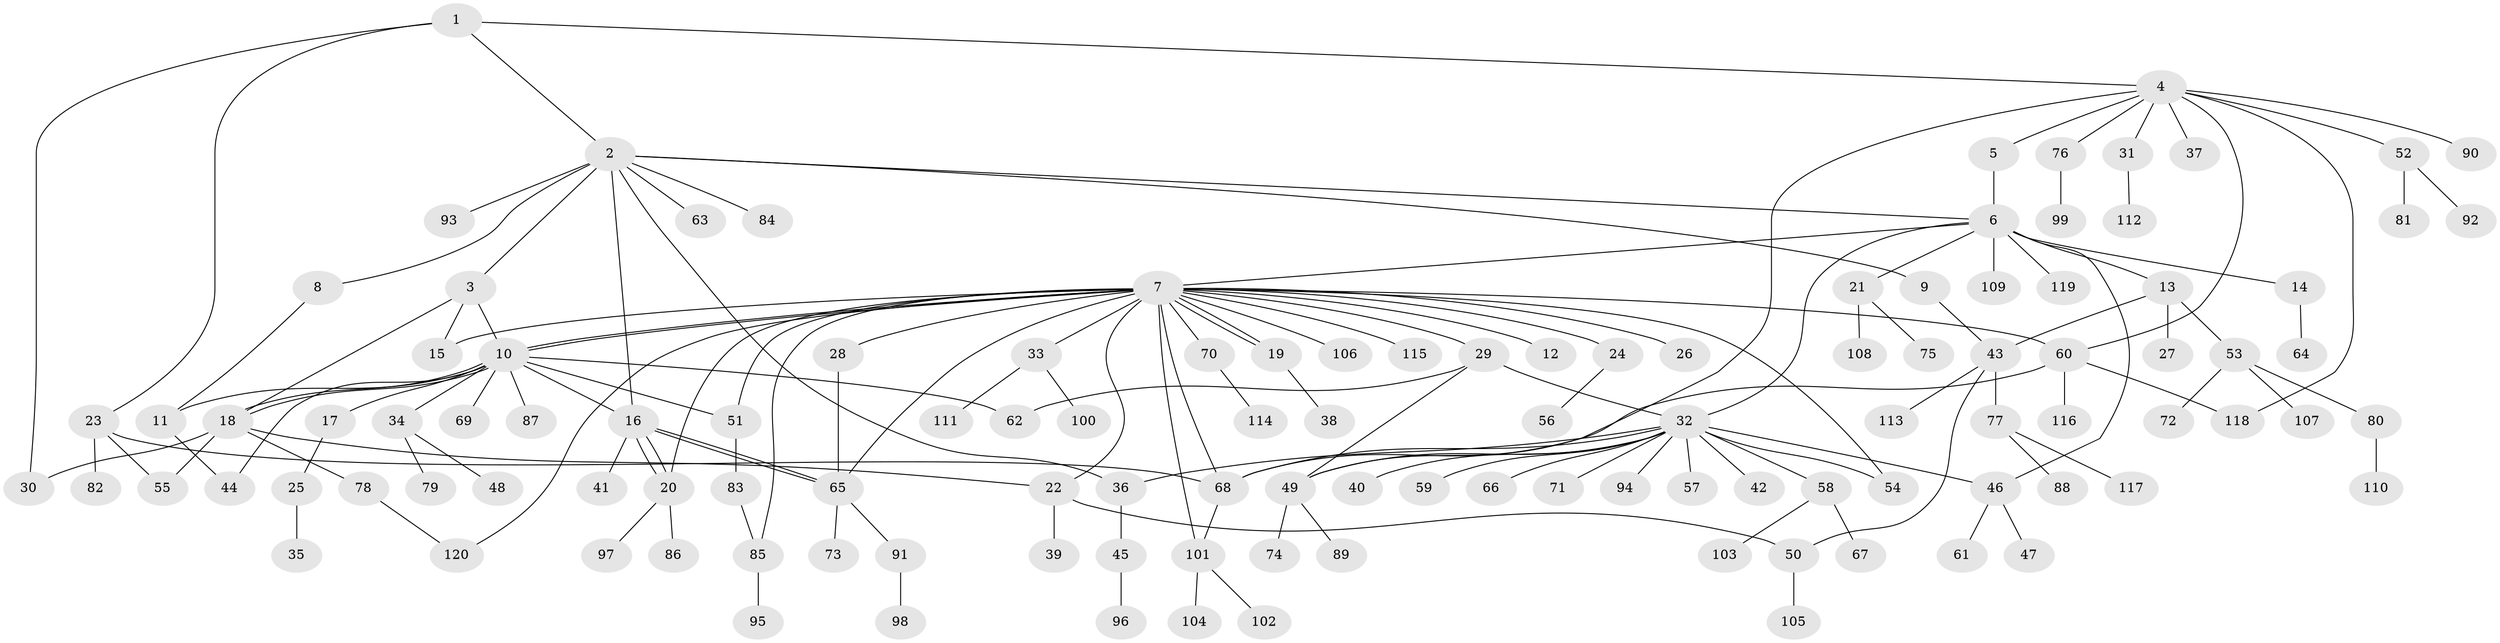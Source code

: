 // Generated by graph-tools (version 1.1) at 2025/11/02/27/25 16:11:10]
// undirected, 120 vertices, 155 edges
graph export_dot {
graph [start="1"]
  node [color=gray90,style=filled];
  1;
  2;
  3;
  4;
  5;
  6;
  7;
  8;
  9;
  10;
  11;
  12;
  13;
  14;
  15;
  16;
  17;
  18;
  19;
  20;
  21;
  22;
  23;
  24;
  25;
  26;
  27;
  28;
  29;
  30;
  31;
  32;
  33;
  34;
  35;
  36;
  37;
  38;
  39;
  40;
  41;
  42;
  43;
  44;
  45;
  46;
  47;
  48;
  49;
  50;
  51;
  52;
  53;
  54;
  55;
  56;
  57;
  58;
  59;
  60;
  61;
  62;
  63;
  64;
  65;
  66;
  67;
  68;
  69;
  70;
  71;
  72;
  73;
  74;
  75;
  76;
  77;
  78;
  79;
  80;
  81;
  82;
  83;
  84;
  85;
  86;
  87;
  88;
  89;
  90;
  91;
  92;
  93;
  94;
  95;
  96;
  97;
  98;
  99;
  100;
  101;
  102;
  103;
  104;
  105;
  106;
  107;
  108;
  109;
  110;
  111;
  112;
  113;
  114;
  115;
  116;
  117;
  118;
  119;
  120;
  1 -- 2;
  1 -- 4;
  1 -- 23;
  1 -- 30;
  2 -- 3;
  2 -- 6;
  2 -- 8;
  2 -- 9;
  2 -- 16;
  2 -- 36;
  2 -- 63;
  2 -- 84;
  2 -- 93;
  3 -- 10;
  3 -- 15;
  3 -- 18;
  4 -- 5;
  4 -- 31;
  4 -- 37;
  4 -- 49;
  4 -- 52;
  4 -- 60;
  4 -- 76;
  4 -- 90;
  4 -- 118;
  5 -- 6;
  6 -- 7;
  6 -- 13;
  6 -- 14;
  6 -- 21;
  6 -- 32;
  6 -- 46;
  6 -- 109;
  6 -- 119;
  7 -- 10;
  7 -- 10;
  7 -- 12;
  7 -- 15;
  7 -- 19;
  7 -- 19;
  7 -- 20;
  7 -- 22;
  7 -- 24;
  7 -- 26;
  7 -- 28;
  7 -- 29;
  7 -- 33;
  7 -- 51;
  7 -- 54;
  7 -- 60;
  7 -- 65;
  7 -- 68;
  7 -- 70;
  7 -- 85;
  7 -- 101;
  7 -- 106;
  7 -- 115;
  7 -- 120;
  8 -- 11;
  9 -- 43;
  10 -- 11;
  10 -- 16;
  10 -- 17;
  10 -- 18;
  10 -- 18;
  10 -- 34;
  10 -- 44;
  10 -- 51;
  10 -- 62;
  10 -- 69;
  10 -- 87;
  11 -- 44;
  13 -- 27;
  13 -- 43;
  13 -- 53;
  14 -- 64;
  16 -- 20;
  16 -- 20;
  16 -- 41;
  16 -- 65;
  16 -- 65;
  17 -- 25;
  18 -- 22;
  18 -- 30;
  18 -- 55;
  18 -- 78;
  19 -- 38;
  20 -- 86;
  20 -- 97;
  21 -- 75;
  21 -- 108;
  22 -- 39;
  22 -- 50;
  23 -- 55;
  23 -- 68;
  23 -- 82;
  24 -- 56;
  25 -- 35;
  28 -- 65;
  29 -- 32;
  29 -- 49;
  29 -- 62;
  31 -- 112;
  32 -- 36;
  32 -- 40;
  32 -- 42;
  32 -- 46;
  32 -- 49;
  32 -- 54;
  32 -- 57;
  32 -- 58;
  32 -- 59;
  32 -- 66;
  32 -- 68;
  32 -- 71;
  32 -- 94;
  33 -- 100;
  33 -- 111;
  34 -- 48;
  34 -- 79;
  36 -- 45;
  43 -- 50;
  43 -- 77;
  43 -- 113;
  45 -- 96;
  46 -- 47;
  46 -- 61;
  49 -- 74;
  49 -- 89;
  50 -- 105;
  51 -- 83;
  52 -- 81;
  52 -- 92;
  53 -- 72;
  53 -- 80;
  53 -- 107;
  58 -- 67;
  58 -- 103;
  60 -- 68;
  60 -- 116;
  60 -- 118;
  65 -- 73;
  65 -- 91;
  68 -- 101;
  70 -- 114;
  76 -- 99;
  77 -- 88;
  77 -- 117;
  78 -- 120;
  80 -- 110;
  83 -- 85;
  85 -- 95;
  91 -- 98;
  101 -- 102;
  101 -- 104;
}
